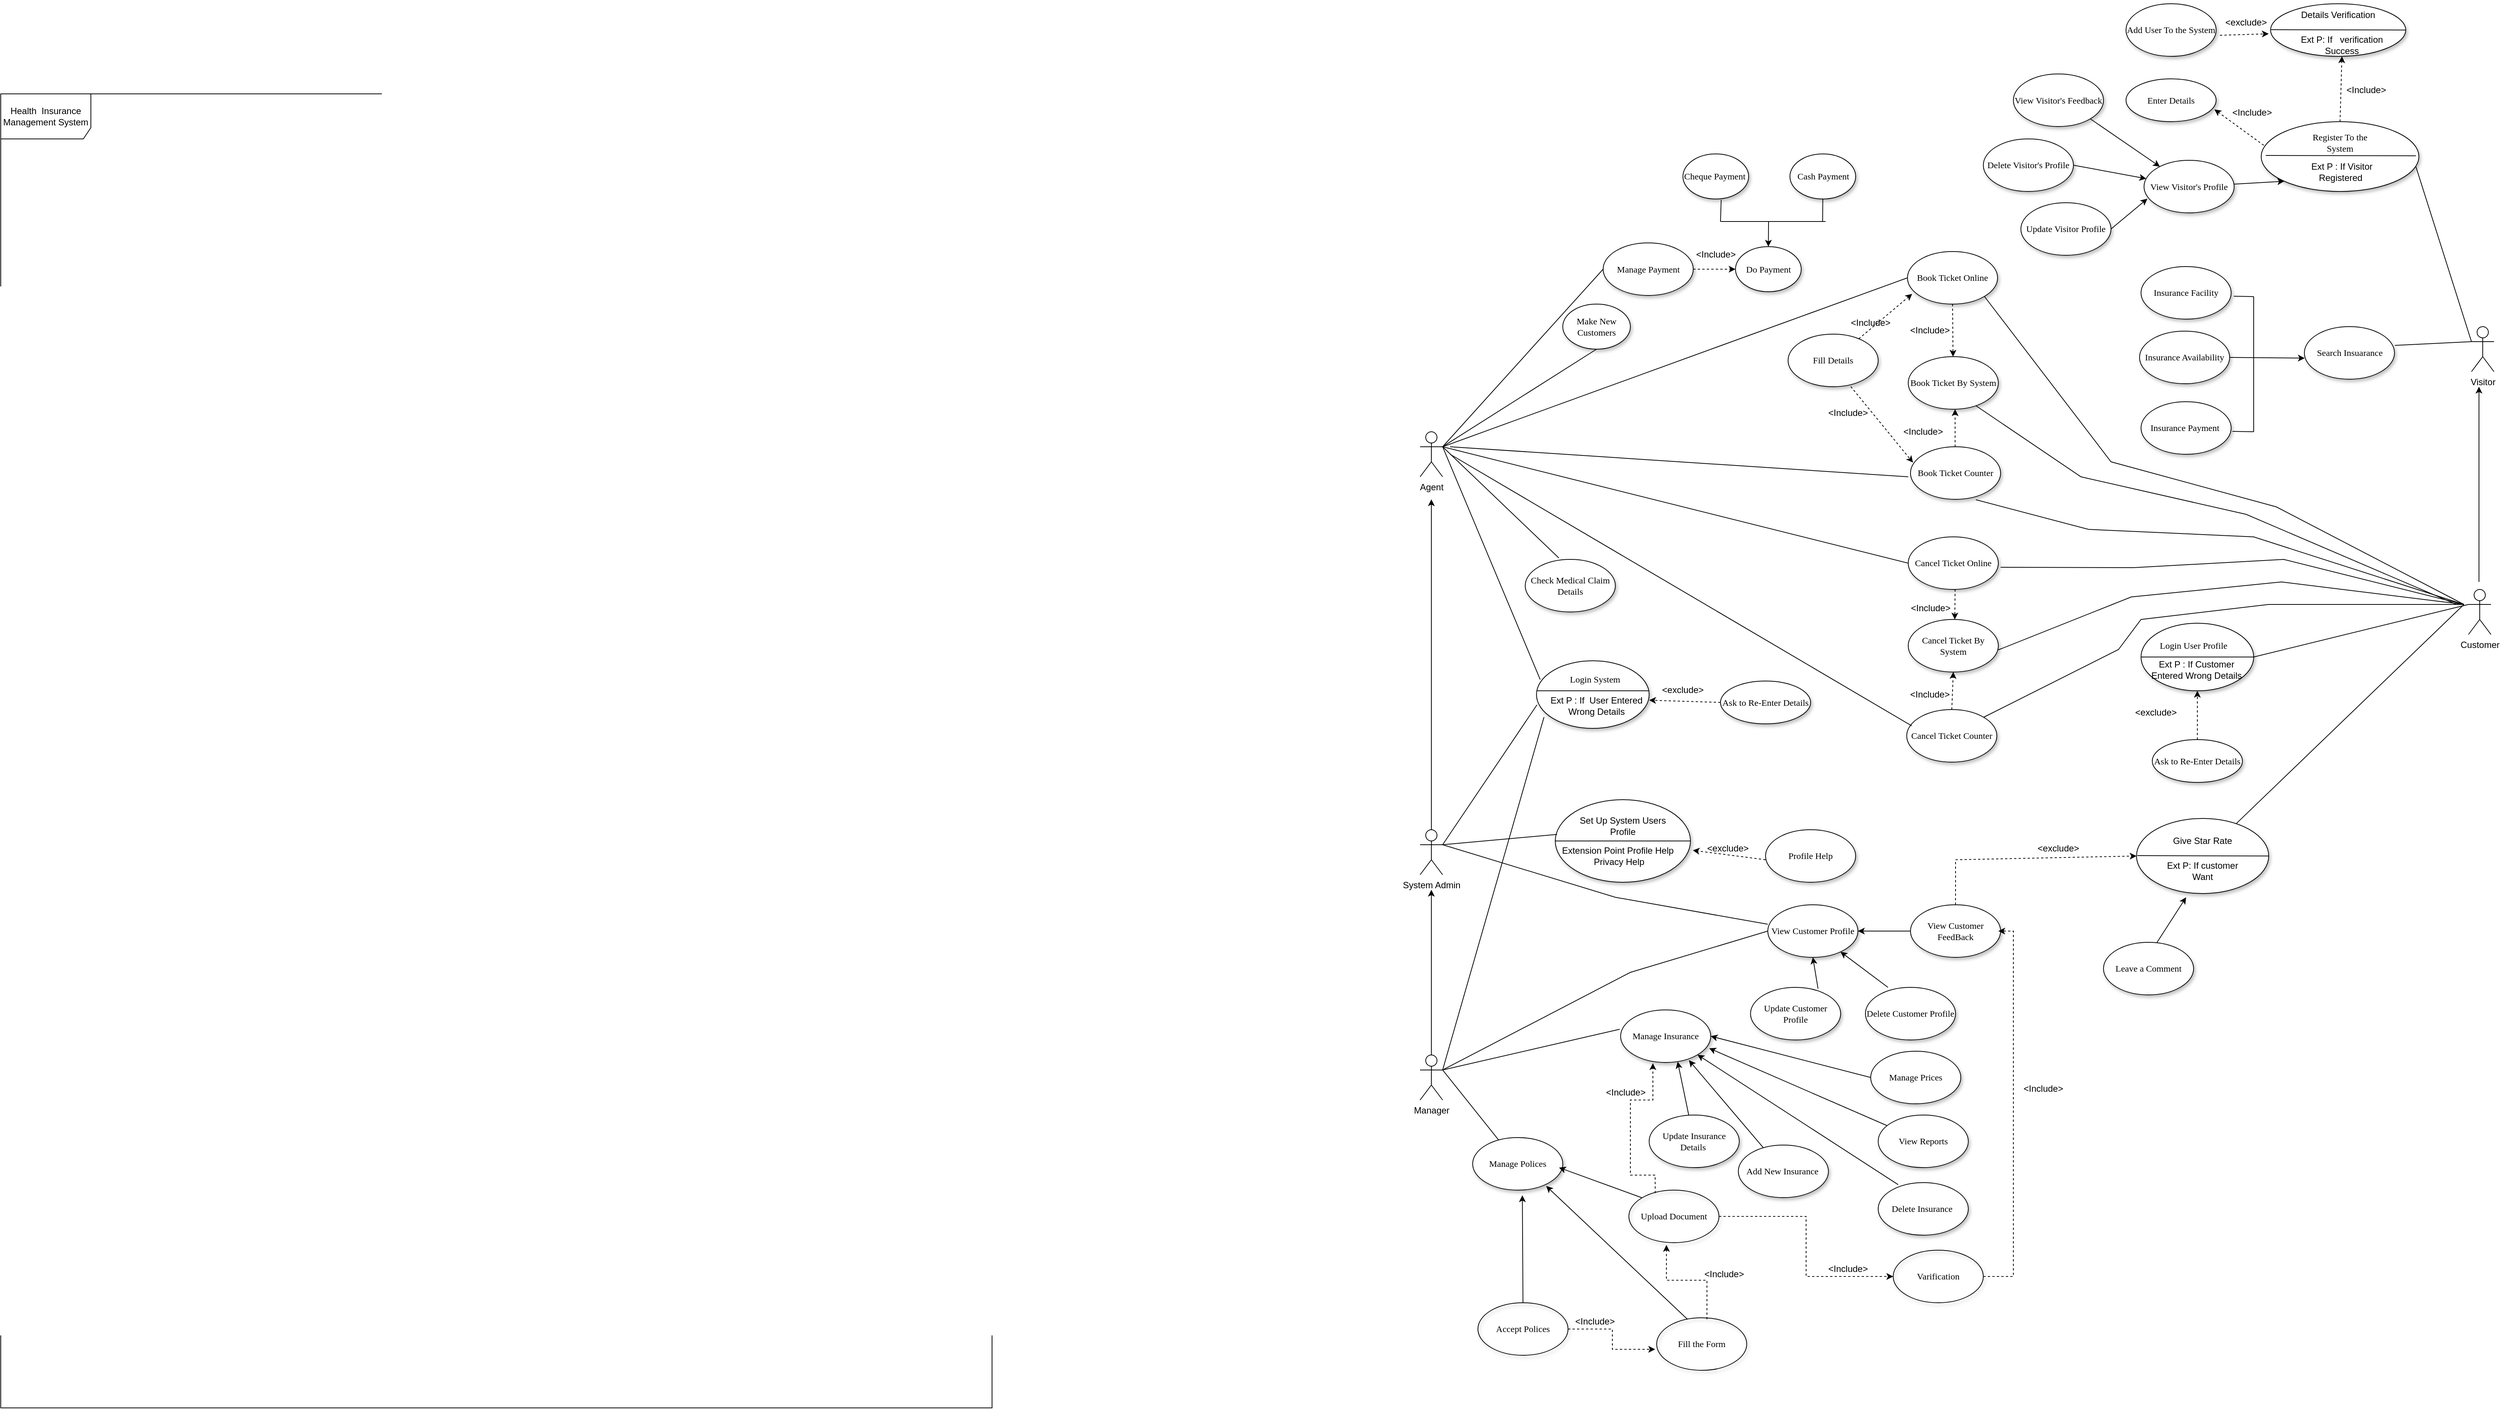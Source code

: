 <mxfile version="17.1.3" type="github">
  <diagram id="uJGwPPdDTHX9QC8XKyuE" name="Page-1">
    <mxGraphModel dx="2430" dy="1947" grid="1" gridSize="10" guides="1" tooltips="1" connect="1" arrows="1" fold="1" page="1" pageScale="1" pageWidth="850" pageHeight="1100" math="0" shadow="0">
      <root>
        <mxCell id="0" />
        <mxCell id="1" parent="0" />
        <mxCell id="yKrnhrEs9fii8439QQP5-1" value="Health&amp;nbsp; Insurance Management System" style="shape=umlFrame;whiteSpace=wrap;html=1;width=120;height=60;" parent="1" vertex="1">
          <mxGeometry x="-450" y="-230" width="1320" height="1750" as="geometry" />
        </mxCell>
        <mxCell id="yKrnhrEs9fii8439QQP5-2" value="" style="ellipse;whiteSpace=wrap;html=1;rounded=0;shadow=1;comic=0;labelBackgroundColor=none;strokeWidth=1;fontFamily=Verdana;fontSize=12;align=center;" parent="1" vertex="1">
          <mxGeometry x="1595" y="525" width="150" height="90" as="geometry" />
        </mxCell>
        <mxCell id="yKrnhrEs9fii8439QQP5-3" value="System Admin" style="shape=umlActor;verticalLabelPosition=bottom;verticalAlign=top;html=1;outlineConnect=0;" parent="1" vertex="1">
          <mxGeometry x="1440" y="750" width="30" height="60" as="geometry" />
        </mxCell>
        <mxCell id="yKrnhrEs9fii8439QQP5-4" value="&amp;lt;Include&amp;gt;" style="text;html=1;strokeColor=none;fillColor=none;align=center;verticalAlign=middle;whiteSpace=wrap;rounded=0;" parent="1" vertex="1">
          <mxGeometry x="2089" y="555" width="60" height="30" as="geometry" />
        </mxCell>
        <mxCell id="yKrnhrEs9fii8439QQP5-5" value="Fill Details" style="ellipse;whiteSpace=wrap;html=1;rounded=0;shadow=1;comic=0;labelBackgroundColor=none;strokeWidth=1;fontFamily=Verdana;fontSize=12;align=center;" parent="1" vertex="1">
          <mxGeometry x="1930" y="90" width="120" height="70" as="geometry" />
        </mxCell>
        <mxCell id="yKrnhrEs9fii8439QQP5-6" value="" style="endArrow=classic;html=1;rounded=0;dashed=1;entryX=0.052;entryY=0.805;entryDx=0;entryDy=0;entryPerimeter=0;" parent="1" source="yKrnhrEs9fii8439QQP5-5" target="yKrnhrEs9fii8439QQP5-52" edge="1">
          <mxGeometry width="50" height="50" relative="1" as="geometry">
            <mxPoint x="610" y="120" as="sourcePoint" />
            <mxPoint x="1990" y="260" as="targetPoint" />
            <Array as="points" />
          </mxGeometry>
        </mxCell>
        <mxCell id="yKrnhrEs9fii8439QQP5-7" value="" style="endArrow=classic;html=1;rounded=0;dashed=1;exitX=0.696;exitY=0.998;exitDx=0;exitDy=0;exitPerimeter=0;entryX=0.028;entryY=0.301;entryDx=0;entryDy=0;entryPerimeter=0;" parent="1" source="yKrnhrEs9fii8439QQP5-5" target="yKrnhrEs9fii8439QQP5-56" edge="1">
          <mxGeometry width="50" height="50" relative="1" as="geometry">
            <mxPoint x="722.677" y="254.663" as="sourcePoint" />
            <mxPoint x="1860" y="470" as="targetPoint" />
            <Array as="points" />
          </mxGeometry>
        </mxCell>
        <mxCell id="yKrnhrEs9fii8439QQP5-8" value="&amp;lt;Include&amp;gt;" style="text;html=1;strokeColor=none;fillColor=none;align=center;verticalAlign=middle;whiteSpace=wrap;rounded=0;" parent="1" vertex="1">
          <mxGeometry x="1803.75" y="-31.5" width="60" height="30" as="geometry" />
        </mxCell>
        <mxCell id="yKrnhrEs9fii8439QQP5-9" value="Visitor" style="shape=umlActor;verticalLabelPosition=bottom;verticalAlign=top;html=1;outlineConnect=0;" parent="1" vertex="1">
          <mxGeometry x="2840" y="80" width="30" height="60" as="geometry" />
        </mxCell>
        <mxCell id="yKrnhrEs9fii8439QQP5-10" value="" style="ellipse;whiteSpace=wrap;html=1;rounded=0;shadow=1;comic=0;labelBackgroundColor=none;strokeWidth=1;fontFamily=Verdana;fontSize=12;align=center;" parent="1" vertex="1">
          <mxGeometry x="2560" y="-193" width="210" height="93" as="geometry" />
        </mxCell>
        <mxCell id="yKrnhrEs9fii8439QQP5-12" value="&lt;span style=&quot;font-family: &amp;#34;verdana&amp;#34;&quot;&gt;Register To the System&lt;/span&gt;" style="text;html=1;strokeColor=none;fillColor=none;align=center;verticalAlign=middle;whiteSpace=wrap;rounded=0;" parent="1" vertex="1">
          <mxGeometry x="2620" y="-180" width="90" height="30" as="geometry" />
        </mxCell>
        <mxCell id="yKrnhrEs9fii8439QQP5-13" value="" style="endArrow=none;html=1;rounded=0;exitX=0;exitY=0.5;exitDx=0;exitDy=0;entryX=1;entryY=0.5;entryDx=0;entryDy=0;" parent="1" edge="1">
          <mxGeometry width="50" height="50" relative="1" as="geometry">
            <mxPoint x="2566" y="-148" as="sourcePoint" />
            <mxPoint x="2766" y="-147.5" as="targetPoint" />
          </mxGeometry>
        </mxCell>
        <mxCell id="yKrnhrEs9fii8439QQP5-14" value="Enter Details" style="ellipse;whiteSpace=wrap;html=1;rounded=0;shadow=1;comic=0;labelBackgroundColor=none;strokeWidth=1;fontFamily=Verdana;fontSize=12;align=center;" parent="1" vertex="1">
          <mxGeometry x="2380" y="-250" width="120" height="57" as="geometry" />
        </mxCell>
        <mxCell id="yKrnhrEs9fii8439QQP5-16" value="" style="endArrow=classic;html=1;rounded=0;dashed=1;exitX=0.016;exitY=0.339;exitDx=0;exitDy=0;entryX=0.981;entryY=0.715;entryDx=0;entryDy=0;entryPerimeter=0;exitPerimeter=0;" parent="1" source="yKrnhrEs9fii8439QQP5-10" target="yKrnhrEs9fii8439QQP5-14" edge="1">
          <mxGeometry width="50" height="50" relative="1" as="geometry">
            <mxPoint x="2791.76" y="-60" as="sourcePoint" />
            <mxPoint x="2670" y="-48.18" as="targetPoint" />
            <Array as="points" />
          </mxGeometry>
        </mxCell>
        <mxCell id="yKrnhrEs9fii8439QQP5-17" value="" style="ellipse;whiteSpace=wrap;html=1;rounded=0;shadow=1;comic=0;labelBackgroundColor=none;strokeWidth=1;fontFamily=Verdana;fontSize=12;align=center;" parent="1" vertex="1">
          <mxGeometry x="2572.5" y="-350" width="180" height="70" as="geometry" />
        </mxCell>
        <mxCell id="yKrnhrEs9fii8439QQP5-18" value="Details Verification" style="text;html=1;strokeColor=none;fillColor=none;align=center;verticalAlign=middle;whiteSpace=wrap;rounded=0;" parent="1" vertex="1">
          <mxGeometry x="2610" y="-350" width="105" height="30" as="geometry" />
        </mxCell>
        <mxCell id="yKrnhrEs9fii8439QQP5-19" value="Ext P: If&amp;nbsp; &amp;nbsp;verification Success" style="text;html=1;strokeColor=none;fillColor=none;align=center;verticalAlign=middle;whiteSpace=wrap;rounded=0;" parent="1" vertex="1">
          <mxGeometry x="2605" y="-310" width="125" height="30" as="geometry" />
        </mxCell>
        <mxCell id="yKrnhrEs9fii8439QQP5-20" value="" style="endArrow=none;html=1;rounded=0;exitX=0;exitY=0.5;exitDx=0;exitDy=0;entryX=1;entryY=0.5;entryDx=0;entryDy=0;" parent="1" target="yKrnhrEs9fii8439QQP5-17" edge="1">
          <mxGeometry width="50" height="50" relative="1" as="geometry">
            <mxPoint x="2572.5" y="-315.5" as="sourcePoint" />
            <mxPoint x="2772.5" y="-315" as="targetPoint" />
          </mxGeometry>
        </mxCell>
        <mxCell id="yKrnhrEs9fii8439QQP5-21" value="" style="endArrow=classic;html=1;rounded=0;dashed=1;entryX=0.5;entryY=1;entryDx=0;entryDy=0;exitX=0.5;exitY=0;exitDx=0;exitDy=0;" parent="1" source="yKrnhrEs9fii8439QQP5-10" target="yKrnhrEs9fii8439QQP5-19" edge="1">
          <mxGeometry width="50" height="50" relative="1" as="geometry">
            <mxPoint x="2675" y="-30" as="sourcePoint" />
            <mxPoint x="2675" y="-90" as="targetPoint" />
            <Array as="points" />
          </mxGeometry>
        </mxCell>
        <mxCell id="yKrnhrEs9fii8439QQP5-22" value="&amp;lt;Include&amp;gt;" style="text;html=1;strokeColor=none;fillColor=none;align=center;verticalAlign=middle;whiteSpace=wrap;rounded=0;" parent="1" vertex="1">
          <mxGeometry x="2670" y="-250" width="60" height="30" as="geometry" />
        </mxCell>
        <mxCell id="yKrnhrEs9fii8439QQP5-23" value="Add User To the System" style="ellipse;whiteSpace=wrap;html=1;rounded=0;shadow=1;comic=0;labelBackgroundColor=none;strokeWidth=1;fontFamily=Verdana;fontSize=12;align=center;" parent="1" vertex="1">
          <mxGeometry x="2380" y="-350" width="120" height="70" as="geometry" />
        </mxCell>
        <mxCell id="yKrnhrEs9fii8439QQP5-24" value="" style="endArrow=classic;html=1;rounded=0;dashed=1;exitX=1.042;exitY=0.6;exitDx=0;exitDy=0;exitPerimeter=0;" parent="1" source="yKrnhrEs9fii8439QQP5-23" edge="1">
          <mxGeometry width="50" height="50" relative="1" as="geometry">
            <mxPoint x="2675" y="-30" as="sourcePoint" />
            <mxPoint x="2570" y="-310" as="targetPoint" />
            <Array as="points" />
          </mxGeometry>
        </mxCell>
        <mxCell id="yKrnhrEs9fii8439QQP5-25" value="&amp;lt;exclude&amp;gt;" style="text;html=1;strokeColor=none;fillColor=none;align=center;verticalAlign=middle;whiteSpace=wrap;rounded=0;" parent="1" vertex="1">
          <mxGeometry x="2510" y="-340" width="60" height="30" as="geometry" />
        </mxCell>
        <mxCell id="yKrnhrEs9fii8439QQP5-26" value="" style="endArrow=none;html=1;rounded=0;entryX=0;entryY=0.333;entryDx=0;entryDy=0;entryPerimeter=0;exitX=0.981;exitY=0.645;exitDx=0;exitDy=0;exitPerimeter=0;" parent="1" source="yKrnhrEs9fii8439QQP5-10" target="yKrnhrEs9fii8439QQP5-9" edge="1">
          <mxGeometry width="50" height="50" relative="1" as="geometry">
            <mxPoint x="2270" y="40" as="sourcePoint" />
            <mxPoint x="2320" y="-10" as="targetPoint" />
          </mxGeometry>
        </mxCell>
        <mxCell id="yKrnhrEs9fii8439QQP5-27" value="Search Insuarance" style="ellipse;whiteSpace=wrap;html=1;rounded=0;shadow=1;comic=0;labelBackgroundColor=none;strokeWidth=1;fontFamily=Verdana;fontSize=12;align=center;" parent="1" vertex="1">
          <mxGeometry x="2617.5" y="80" width="120" height="70" as="geometry" />
        </mxCell>
        <mxCell id="yKrnhrEs9fii8439QQP5-28" value="" style="endArrow=none;html=1;rounded=0;exitX=0;exitY=0.333;exitDx=0;exitDy=0;exitPerimeter=0;entryX=1.004;entryY=0.357;entryDx=0;entryDy=0;entryPerimeter=0;" parent="1" source="yKrnhrEs9fii8439QQP5-9" target="yKrnhrEs9fii8439QQP5-27" edge="1">
          <mxGeometry width="50" height="50" relative="1" as="geometry">
            <mxPoint x="2270" y="150" as="sourcePoint" />
            <mxPoint x="2320" y="100" as="targetPoint" />
          </mxGeometry>
        </mxCell>
        <mxCell id="yKrnhrEs9fii8439QQP5-29" value="Insurance Facility" style="ellipse;whiteSpace=wrap;html=1;rounded=0;shadow=1;comic=0;labelBackgroundColor=none;strokeWidth=1;fontFamily=Verdana;fontSize=12;align=center;" parent="1" vertex="1">
          <mxGeometry x="2400" width="120" height="70" as="geometry" />
        </mxCell>
        <mxCell id="yKrnhrEs9fii8439QQP5-30" value="Insurance Availability" style="ellipse;whiteSpace=wrap;html=1;rounded=0;shadow=1;comic=0;labelBackgroundColor=none;strokeWidth=1;fontFamily=Verdana;fontSize=12;align=center;" parent="1" vertex="1">
          <mxGeometry x="2398" y="86" width="120" height="70" as="geometry" />
        </mxCell>
        <mxCell id="yKrnhrEs9fii8439QQP5-31" value="Insurance Payment&amp;nbsp;" style="ellipse;whiteSpace=wrap;html=1;rounded=0;shadow=1;comic=0;labelBackgroundColor=none;strokeWidth=1;fontFamily=Verdana;fontSize=12;align=center;" parent="1" vertex="1">
          <mxGeometry x="2400" y="180" width="120" height="70" as="geometry" />
        </mxCell>
        <mxCell id="yKrnhrEs9fii8439QQP5-32" value="" style="endArrow=none;html=1;rounded=0;entryX=1.029;entryY=0.565;entryDx=0;entryDy=0;entryPerimeter=0;" parent="1" target="yKrnhrEs9fii8439QQP5-29" edge="1">
          <mxGeometry width="50" height="50" relative="1" as="geometry">
            <mxPoint x="2550" y="40" as="sourcePoint" />
            <mxPoint x="2500" y="80" as="targetPoint" />
          </mxGeometry>
        </mxCell>
        <mxCell id="yKrnhrEs9fii8439QQP5-33" value="" style="endArrow=none;html=1;rounded=0;entryX=1.014;entryY=0.565;entryDx=0;entryDy=0;entryPerimeter=0;" parent="1" target="yKrnhrEs9fii8439QQP5-31" edge="1">
          <mxGeometry width="50" height="50" relative="1" as="geometry">
            <mxPoint x="2550" y="220" as="sourcePoint" />
            <mxPoint x="2450" y="200" as="targetPoint" />
          </mxGeometry>
        </mxCell>
        <mxCell id="yKrnhrEs9fii8439QQP5-34" value="" style="endArrow=none;html=1;rounded=0;" parent="1" edge="1">
          <mxGeometry width="50" height="50" relative="1" as="geometry">
            <mxPoint x="2550" y="40" as="sourcePoint" />
            <mxPoint x="2550" y="220" as="targetPoint" />
          </mxGeometry>
        </mxCell>
        <mxCell id="yKrnhrEs9fii8439QQP5-35" value="" style="endArrow=classic;html=1;rounded=0;entryX=0.004;entryY=0.6;entryDx=0;entryDy=0;entryPerimeter=0;exitX=1;exitY=0.5;exitDx=0;exitDy=0;" parent="1" source="yKrnhrEs9fii8439QQP5-30" target="yKrnhrEs9fii8439QQP5-27" edge="1">
          <mxGeometry width="50" height="50" relative="1" as="geometry">
            <mxPoint x="2270" y="140" as="sourcePoint" />
            <mxPoint x="2320" y="90" as="targetPoint" />
          </mxGeometry>
        </mxCell>
        <mxCell id="yKrnhrEs9fii8439QQP5-36" value="Customer" style="shape=umlActor;verticalLabelPosition=bottom;verticalAlign=top;html=1;outlineConnect=0;" parent="1" vertex="1">
          <mxGeometry x="2836" y="430" width="30" height="60" as="geometry" />
        </mxCell>
        <mxCell id="yKrnhrEs9fii8439QQP5-37" value="" style="endArrow=classic;html=1;rounded=0;" parent="1" edge="1">
          <mxGeometry width="50" height="50" relative="1" as="geometry">
            <mxPoint x="2850" y="420" as="sourcePoint" />
            <mxPoint x="2850" y="160" as="targetPoint" />
          </mxGeometry>
        </mxCell>
        <mxCell id="yKrnhrEs9fii8439QQP5-38" value="" style="ellipse;whiteSpace=wrap;html=1;rounded=0;shadow=1;comic=0;labelBackgroundColor=none;strokeWidth=1;fontFamily=Verdana;fontSize=12;align=center;" parent="1" vertex="1">
          <mxGeometry x="2400" y="475" width="150" height="90" as="geometry" />
        </mxCell>
        <mxCell id="yKrnhrEs9fii8439QQP5-39" value="&lt;span style=&quot;font-family: &amp;#34;verdana&amp;#34;&quot;&gt;Login User Profile&lt;/span&gt;" style="text;html=1;strokeColor=none;fillColor=none;align=center;verticalAlign=middle;whiteSpace=wrap;rounded=0;" parent="1" vertex="1">
          <mxGeometry x="2410" y="490" width="120" height="30" as="geometry" />
        </mxCell>
        <mxCell id="yKrnhrEs9fii8439QQP5-40" value="Ext P : If Customer Entered Wrong Details" style="text;html=1;strokeColor=none;fillColor=none;align=center;verticalAlign=middle;whiteSpace=wrap;rounded=0;" parent="1" vertex="1">
          <mxGeometry x="2404" y="522" width="140" height="30" as="geometry" />
        </mxCell>
        <mxCell id="yKrnhrEs9fii8439QQP5-41" value="" style="endArrow=none;html=1;rounded=0;exitX=0;exitY=0.5;exitDx=0;exitDy=0;entryX=1;entryY=0.5;entryDx=0;entryDy=0;" parent="1" source="yKrnhrEs9fii8439QQP5-38" target="yKrnhrEs9fii8439QQP5-38" edge="1">
          <mxGeometry width="50" height="50" relative="1" as="geometry">
            <mxPoint x="2411.42" y="520.01" as="sourcePoint" />
            <mxPoint x="2540" y="520" as="targetPoint" />
          </mxGeometry>
        </mxCell>
        <mxCell id="yKrnhrEs9fii8439QQP5-42" value="Leave a Comment" style="ellipse;whiteSpace=wrap;html=1;rounded=0;shadow=1;comic=0;labelBackgroundColor=none;strokeWidth=1;fontFamily=Verdana;fontSize=12;align=center;" parent="1" vertex="1">
          <mxGeometry x="2350" y="900" width="120" height="70" as="geometry" />
        </mxCell>
        <mxCell id="yKrnhrEs9fii8439QQP5-43" value="" style="endArrow=classic;html=1;rounded=0;dashed=1;exitX=0.5;exitY=0;exitDx=0;exitDy=0;entryX=0.5;entryY=1;entryDx=0;entryDy=0;" parent="1" source="yKrnhrEs9fii8439QQP5-47" target="yKrnhrEs9fii8439QQP5-38" edge="1">
          <mxGeometry width="50" height="50" relative="1" as="geometry">
            <mxPoint x="2378.96" y="640.98" as="sourcePoint" />
            <mxPoint x="2450" y="560" as="targetPoint" />
            <Array as="points" />
          </mxGeometry>
        </mxCell>
        <mxCell id="yKrnhrEs9fii8439QQP5-44" value="&amp;lt;exclude&amp;gt;" style="text;html=1;strokeColor=none;fillColor=none;align=center;verticalAlign=middle;whiteSpace=wrap;rounded=0;" parent="1" vertex="1">
          <mxGeometry x="2390" y="579" width="60" height="30" as="geometry" />
        </mxCell>
        <mxCell id="yKrnhrEs9fii8439QQP5-45" value="" style="endArrow=none;html=1;rounded=0;exitX=0;exitY=0.333;exitDx=0;exitDy=0;exitPerimeter=0;entryX=1;entryY=0.5;entryDx=0;entryDy=0;" parent="1" source="yKrnhrEs9fii8439QQP5-36" target="yKrnhrEs9fii8439QQP5-38" edge="1">
          <mxGeometry width="50" height="50" relative="1" as="geometry">
            <mxPoint x="2850" y="110" as="sourcePoint" />
            <mxPoint x="2747.98" y="114.99" as="targetPoint" />
          </mxGeometry>
        </mxCell>
        <mxCell id="yKrnhrEs9fii8439QQP5-46" value="" style="ellipse;whiteSpace=wrap;html=1;rounded=0;shadow=1;comic=0;labelBackgroundColor=none;strokeWidth=1;fontFamily=Verdana;fontSize=12;align=center;" parent="1" vertex="1">
          <mxGeometry x="2394" y="735" width="176" height="100" as="geometry" />
        </mxCell>
        <mxCell id="yKrnhrEs9fii8439QQP5-47" value="Ask to Re-Enter Details" style="ellipse;whiteSpace=wrap;html=1;rounded=0;shadow=1;comic=0;labelBackgroundColor=none;strokeWidth=1;fontFamily=Verdana;fontSize=12;align=center;" parent="1" vertex="1">
          <mxGeometry x="2415" y="630" width="120" height="57" as="geometry" />
        </mxCell>
        <mxCell id="yKrnhrEs9fii8439QQP5-48" value="Give Star Rate" style="text;html=1;strokeColor=none;fillColor=none;align=center;verticalAlign=middle;whiteSpace=wrap;rounded=0;" parent="1" vertex="1">
          <mxGeometry x="2427" y="750" width="110" height="30" as="geometry" />
        </mxCell>
        <mxCell id="yKrnhrEs9fii8439QQP5-49" value="" style="endArrow=none;html=1;rounded=0;exitX=0;exitY=0.5;exitDx=0;exitDy=0;entryX=1;entryY=0.5;entryDx=0;entryDy=0;" parent="1" target="yKrnhrEs9fii8439QQP5-46" edge="1">
          <mxGeometry width="50" height="50" relative="1" as="geometry">
            <mxPoint x="2395" y="784.5" as="sourcePoint" />
            <mxPoint x="2545" y="784.5" as="targetPoint" />
          </mxGeometry>
        </mxCell>
        <mxCell id="yKrnhrEs9fii8439QQP5-50" value="Ext P: If customer Want" style="text;html=1;strokeColor=none;fillColor=none;align=center;verticalAlign=middle;whiteSpace=wrap;rounded=0;" parent="1" vertex="1">
          <mxGeometry x="2427" y="790" width="110" height="30" as="geometry" />
        </mxCell>
        <mxCell id="yKrnhrEs9fii8439QQP5-51" value="" style="endArrow=none;html=1;rounded=0;" parent="1" target="yKrnhrEs9fii8439QQP5-46" edge="1">
          <mxGeometry width="50" height="50" relative="1" as="geometry">
            <mxPoint x="2830" y="450" as="sourcePoint" />
            <mxPoint x="2560" y="530" as="targetPoint" />
          </mxGeometry>
        </mxCell>
        <mxCell id="yKrnhrEs9fii8439QQP5-52" value="Book Ticket Online" style="ellipse;whiteSpace=wrap;html=1;rounded=0;shadow=1;comic=0;labelBackgroundColor=none;strokeWidth=1;fontFamily=Verdana;fontSize=12;align=center;" parent="1" vertex="1">
          <mxGeometry x="2089" y="-20" width="120" height="70" as="geometry" />
        </mxCell>
        <mxCell id="yKrnhrEs9fii8439QQP5-53" value="Cancel Ticket Counter" style="ellipse;whiteSpace=wrap;html=1;rounded=0;shadow=1;comic=0;labelBackgroundColor=none;strokeWidth=1;fontFamily=Verdana;fontSize=12;align=center;" parent="1" vertex="1">
          <mxGeometry x="2088" y="590" width="120" height="70" as="geometry" />
        </mxCell>
        <mxCell id="yKrnhrEs9fii8439QQP5-54" value="Cancel Ticket By System" style="ellipse;whiteSpace=wrap;html=1;rounded=0;shadow=1;comic=0;labelBackgroundColor=none;strokeWidth=1;fontFamily=Verdana;fontSize=12;align=center;" parent="1" vertex="1">
          <mxGeometry x="2090" y="470" width="120" height="70" as="geometry" />
        </mxCell>
        <mxCell id="yKrnhrEs9fii8439QQP5-55" value="Cancel Ticket Online" style="ellipse;whiteSpace=wrap;html=1;rounded=0;shadow=1;comic=0;labelBackgroundColor=none;strokeWidth=1;fontFamily=Verdana;fontSize=12;align=center;" parent="1" vertex="1">
          <mxGeometry x="2090" y="360" width="120" height="70" as="geometry" />
        </mxCell>
        <mxCell id="yKrnhrEs9fii8439QQP5-56" value="Book Ticket Counter" style="ellipse;whiteSpace=wrap;html=1;rounded=0;shadow=1;comic=0;labelBackgroundColor=none;strokeWidth=1;fontFamily=Verdana;fontSize=12;align=center;" parent="1" vertex="1">
          <mxGeometry x="2093" y="240" width="120" height="70" as="geometry" />
        </mxCell>
        <mxCell id="yKrnhrEs9fii8439QQP5-57" value="Book Ticket By System" style="ellipse;whiteSpace=wrap;html=1;rounded=0;shadow=1;comic=0;labelBackgroundColor=none;strokeWidth=1;fontFamily=Verdana;fontSize=12;align=center;" parent="1" vertex="1">
          <mxGeometry x="2090" y="120" width="120" height="70" as="geometry" />
        </mxCell>
        <mxCell id="yKrnhrEs9fii8439QQP5-58" value="" style="endArrow=none;html=1;rounded=0;entryX=1;entryY=0;entryDx=0;entryDy=0;" parent="1" target="yKrnhrEs9fii8439QQP5-53" edge="1">
          <mxGeometry width="50" height="50" relative="1" as="geometry">
            <mxPoint x="2830" y="450" as="sourcePoint" />
            <mxPoint x="2560" y="530" as="targetPoint" />
            <Array as="points">
              <mxPoint x="2570" y="450" />
              <mxPoint x="2400" y="470" />
              <mxPoint x="2370" y="510" />
            </Array>
          </mxGeometry>
        </mxCell>
        <mxCell id="yKrnhrEs9fii8439QQP5-59" value="" style="endArrow=none;html=1;rounded=0;entryX=1;entryY=0;entryDx=0;entryDy=0;" parent="1" edge="1">
          <mxGeometry width="50" height="50" relative="1" as="geometry">
            <mxPoint x="2830" y="450" as="sourcePoint" />
            <mxPoint x="2210.002" y="510.508" as="targetPoint" />
            <Array as="points">
              <mxPoint x="2587" y="420" />
              <mxPoint x="2387" y="440" />
            </Array>
          </mxGeometry>
        </mxCell>
        <mxCell id="yKrnhrEs9fii8439QQP5-60" value="" style="endArrow=none;html=1;rounded=0;entryX=1;entryY=0;entryDx=0;entryDy=0;" parent="1" edge="1">
          <mxGeometry width="50" height="50" relative="1" as="geometry">
            <mxPoint x="2830" y="450" as="sourcePoint" />
            <mxPoint x="2213.002" y="400.508" as="targetPoint" />
            <Array as="points">
              <mxPoint x="2590" y="390" />
              <mxPoint x="2390" y="401" />
            </Array>
          </mxGeometry>
        </mxCell>
        <mxCell id="yKrnhrEs9fii8439QQP5-61" value="" style="endArrow=none;html=1;rounded=0;entryX=1;entryY=0;entryDx=0;entryDy=0;" parent="1" edge="1">
          <mxGeometry width="50" height="50" relative="1" as="geometry">
            <mxPoint x="2830" y="450" as="sourcePoint" />
            <mxPoint x="2180.002" y="310.508" as="targetPoint" />
            <Array as="points">
              <mxPoint x="2550" y="360" />
              <mxPoint x="2330" y="350" />
            </Array>
          </mxGeometry>
        </mxCell>
        <mxCell id="yKrnhrEs9fii8439QQP5-62" value="" style="endArrow=none;html=1;rounded=0;entryX=1;entryY=0;entryDx=0;entryDy=0;" parent="1" edge="1">
          <mxGeometry width="50" height="50" relative="1" as="geometry">
            <mxPoint x="2820" y="450" as="sourcePoint" />
            <mxPoint x="2180.002" y="185.258" as="targetPoint" />
            <Array as="points">
              <mxPoint x="2540" y="330" />
              <mxPoint x="2320" y="280" />
            </Array>
          </mxGeometry>
        </mxCell>
        <mxCell id="yKrnhrEs9fii8439QQP5-63" value="" style="endArrow=none;html=1;rounded=0;entryX=1;entryY=1;entryDx=0;entryDy=0;" parent="1" target="yKrnhrEs9fii8439QQP5-52" edge="1">
          <mxGeometry width="50" height="50" relative="1" as="geometry">
            <mxPoint x="2830" y="450" as="sourcePoint" />
            <mxPoint x="2190.002" y="195.258" as="targetPoint" />
            <Array as="points">
              <mxPoint x="2580" y="320" />
              <mxPoint x="2360" y="260" />
            </Array>
          </mxGeometry>
        </mxCell>
        <mxCell id="yKrnhrEs9fii8439QQP5-64" value="" style="endArrow=classic;html=1;rounded=0;dashed=1;exitX=0.5;exitY=1;exitDx=0;exitDy=0;" parent="1" source="yKrnhrEs9fii8439QQP5-52" target="yKrnhrEs9fii8439QQP5-57" edge="1">
          <mxGeometry width="50" height="50" relative="1" as="geometry">
            <mxPoint x="1610" y="330" as="sourcePoint" />
            <mxPoint x="1600" y="400" as="targetPoint" />
            <Array as="points" />
          </mxGeometry>
        </mxCell>
        <mxCell id="yKrnhrEs9fii8439QQP5-65" value="" style="endArrow=classic;html=1;rounded=0;dashed=1;" parent="1" edge="1">
          <mxGeometry width="50" height="50" relative="1" as="geometry">
            <mxPoint x="2152.41" y="430" as="sourcePoint" />
            <mxPoint x="2152" y="470" as="targetPoint" />
            <Array as="points" />
          </mxGeometry>
        </mxCell>
        <mxCell id="yKrnhrEs9fii8439QQP5-66" value="" style="endArrow=classic;html=1;rounded=0;dashed=1;exitX=0.5;exitY=0;exitDx=0;exitDy=0;entryX=0.5;entryY=1;entryDx=0;entryDy=0;" parent="1" source="yKrnhrEs9fii8439QQP5-53" target="yKrnhrEs9fii8439QQP5-54" edge="1">
          <mxGeometry width="50" height="50" relative="1" as="geometry">
            <mxPoint x="1848.96" y="598.49" as="sourcePoint" />
            <mxPoint x="1840" y="541.5" as="targetPoint" />
            <Array as="points" />
          </mxGeometry>
        </mxCell>
        <mxCell id="yKrnhrEs9fii8439QQP5-67" value="&amp;lt;Include&amp;gt;" style="text;html=1;strokeColor=none;fillColor=none;align=center;verticalAlign=middle;whiteSpace=wrap;rounded=0;" parent="1" vertex="1">
          <mxGeometry x="2090" y="440" width="60" height="30" as="geometry" />
        </mxCell>
        <mxCell id="yKrnhrEs9fii8439QQP5-68" value="" style="endArrow=classic;html=1;rounded=0;dashed=1;exitX=0.5;exitY=0;exitDx=0;exitDy=0;entryX=0.5;entryY=1;entryDx=0;entryDy=0;" parent="1" edge="1">
          <mxGeometry width="50" height="50" relative="1" as="geometry">
            <mxPoint x="2152.41" y="240" as="sourcePoint" />
            <mxPoint x="2152.41" y="190" as="targetPoint" />
            <Array as="points" />
          </mxGeometry>
        </mxCell>
        <mxCell id="yKrnhrEs9fii8439QQP5-69" value="&amp;lt;Include&amp;gt;" style="text;html=1;strokeColor=none;fillColor=none;align=center;verticalAlign=middle;whiteSpace=wrap;rounded=0;" parent="1" vertex="1">
          <mxGeometry x="2080" y="205" width="60" height="30" as="geometry" />
        </mxCell>
        <mxCell id="yKrnhrEs9fii8439QQP5-70" value="&amp;lt;Include&amp;gt;" style="text;html=1;strokeColor=none;fillColor=none;align=center;verticalAlign=middle;whiteSpace=wrap;rounded=0;" parent="1" vertex="1">
          <mxGeometry x="2089" y="70" width="60" height="30" as="geometry" />
        </mxCell>
        <mxCell id="yKrnhrEs9fii8439QQP5-71" value="&amp;lt;Include&amp;gt;" style="text;html=1;strokeColor=none;fillColor=none;align=center;verticalAlign=middle;whiteSpace=wrap;rounded=0;" parent="1" vertex="1">
          <mxGeometry x="2010" y="60" width="60" height="30" as="geometry" />
        </mxCell>
        <mxCell id="yKrnhrEs9fii8439QQP5-72" value="&amp;lt;Include&amp;gt;" style="text;html=1;strokeColor=none;fillColor=none;align=center;verticalAlign=middle;whiteSpace=wrap;rounded=0;" parent="1" vertex="1">
          <mxGeometry x="1980" y="180" width="60" height="30" as="geometry" />
        </mxCell>
        <mxCell id="yKrnhrEs9fii8439QQP5-73" value="Agent" style="shape=umlActor;verticalLabelPosition=bottom;verticalAlign=top;html=1;outlineConnect=0;" parent="1" vertex="1">
          <mxGeometry x="1440" y="220" width="30" height="60" as="geometry" />
        </mxCell>
        <mxCell id="yKrnhrEs9fii8439QQP5-74" value="Make New Customers" style="ellipse;whiteSpace=wrap;html=1;rounded=0;shadow=1;comic=0;labelBackgroundColor=none;strokeWidth=1;fontFamily=Verdana;fontSize=12;align=center;" parent="1" vertex="1">
          <mxGeometry x="1630" y="50" width="90" height="60" as="geometry" />
        </mxCell>
        <mxCell id="yKrnhrEs9fii8439QQP5-75" value="" style="endArrow=classic;html=1;rounded=0;exitX=0.5;exitY=0;exitDx=0;exitDy=0;exitPerimeter=0;" parent="1" source="yKrnhrEs9fii8439QQP5-3" edge="1">
          <mxGeometry width="50" height="50" relative="1" as="geometry">
            <mxPoint x="1640" y="250" as="sourcePoint" />
            <mxPoint x="1455" y="310" as="targetPoint" />
          </mxGeometry>
        </mxCell>
        <mxCell id="yKrnhrEs9fii8439QQP5-76" value="" style="endArrow=none;html=1;rounded=0;exitX=1;exitY=0.333;exitDx=0;exitDy=0;exitPerimeter=0;entryX=0.5;entryY=1;entryDx=0;entryDy=0;" parent="1" source="yKrnhrEs9fii8439QQP5-73" target="yKrnhrEs9fii8439QQP5-74" edge="1">
          <mxGeometry width="50" height="50" relative="1" as="geometry">
            <mxPoint x="1640" y="250" as="sourcePoint" />
            <mxPoint x="1690" y="200" as="targetPoint" />
          </mxGeometry>
        </mxCell>
        <mxCell id="yKrnhrEs9fii8439QQP5-77" value="Check Medical Claim Details" style="ellipse;whiteSpace=wrap;html=1;rounded=0;shadow=1;comic=0;labelBackgroundColor=none;strokeWidth=1;fontFamily=Verdana;fontSize=12;align=center;" parent="1" vertex="1">
          <mxGeometry x="1580" y="390" width="120" height="70" as="geometry" />
        </mxCell>
        <mxCell id="yKrnhrEs9fii8439QQP5-78" value="" style="endArrow=none;html=1;rounded=0;exitX=1;exitY=0.333;exitDx=0;exitDy=0;exitPerimeter=0;entryX=0.373;entryY=-0.027;entryDx=0;entryDy=0;entryPerimeter=0;" parent="1" source="yKrnhrEs9fii8439QQP5-73" target="yKrnhrEs9fii8439QQP5-77" edge="1">
          <mxGeometry width="50" height="50" relative="1" as="geometry">
            <mxPoint x="1480" y="250" as="sourcePoint" />
            <mxPoint x="1615" y="-90" as="targetPoint" />
          </mxGeometry>
        </mxCell>
        <mxCell id="yKrnhrEs9fii8439QQP5-79" value="Manage Insurance" style="ellipse;whiteSpace=wrap;html=1;rounded=0;shadow=1;comic=0;labelBackgroundColor=none;strokeWidth=1;fontFamily=Verdana;fontSize=12;align=center;" parent="1" vertex="1">
          <mxGeometry x="1707" y="990" width="120" height="70" as="geometry" />
        </mxCell>
        <mxCell id="yKrnhrEs9fii8439QQP5-80" value="Manage Polices" style="ellipse;whiteSpace=wrap;html=1;rounded=0;shadow=1;comic=0;labelBackgroundColor=none;strokeWidth=1;fontFamily=Verdana;fontSize=12;align=center;" parent="1" vertex="1">
          <mxGeometry x="1510" y="1160" width="120" height="70" as="geometry" />
        </mxCell>
        <mxCell id="yKrnhrEs9fii8439QQP5-81" value="Profile Help" style="ellipse;whiteSpace=wrap;html=1;rounded=0;shadow=1;comic=0;labelBackgroundColor=none;strokeWidth=1;fontFamily=Verdana;fontSize=12;align=center;" parent="1" vertex="1">
          <mxGeometry x="1900" y="750" width="120" height="70" as="geometry" />
        </mxCell>
        <mxCell id="yKrnhrEs9fii8439QQP5-82" value="&amp;lt;exclude&amp;gt;" style="text;html=1;strokeColor=none;fillColor=none;align=center;verticalAlign=middle;whiteSpace=wrap;rounded=0;" parent="1" vertex="1">
          <mxGeometry x="1820" y="760" width="60" height="30" as="geometry" />
        </mxCell>
        <mxCell id="yKrnhrEs9fii8439QQP5-83" value="&amp;nbsp;" style="ellipse;whiteSpace=wrap;html=1;rounded=0;shadow=1;comic=0;labelBackgroundColor=none;strokeWidth=1;fontFamily=Verdana;fontSize=12;align=center;" parent="1" vertex="1">
          <mxGeometry x="1620" y="710" width="180" height="110" as="geometry" />
        </mxCell>
        <mxCell id="yKrnhrEs9fii8439QQP5-84" value="Set Up System Users Profile" style="text;html=1;strokeColor=none;fillColor=none;align=center;verticalAlign=middle;whiteSpace=wrap;rounded=0;" parent="1" vertex="1">
          <mxGeometry x="1650" y="730" width="120" height="30" as="geometry" />
        </mxCell>
        <mxCell id="yKrnhrEs9fii8439QQP5-85" value="Extension Point Profile Help&amp;nbsp;&lt;br&gt;Privacy Help" style="text;html=1;strokeColor=none;fillColor=none;align=center;verticalAlign=middle;whiteSpace=wrap;rounded=0;" parent="1" vertex="1">
          <mxGeometry x="1620" y="770" width="170" height="30" as="geometry" />
        </mxCell>
        <mxCell id="yKrnhrEs9fii8439QQP5-86" value="" style="endArrow=none;html=1;rounded=0;exitX=0;exitY=0.5;exitDx=0;exitDy=0;entryX=1;entryY=0.5;entryDx=0;entryDy=0;" parent="1" edge="1">
          <mxGeometry width="50" height="50" relative="1" as="geometry">
            <mxPoint x="1620" y="765" as="sourcePoint" />
            <mxPoint x="1800" y="765" as="targetPoint" />
          </mxGeometry>
        </mxCell>
        <mxCell id="yKrnhrEs9fii8439QQP5-87" value="" style="endArrow=classic;html=1;rounded=0;dashed=1;entryX=1.017;entryY=0.613;entryDx=0;entryDy=0;entryPerimeter=0;" parent="1" target="yKrnhrEs9fii8439QQP5-83" edge="1">
          <mxGeometry width="50" height="50" relative="1" as="geometry">
            <mxPoint x="1900" y="790" as="sourcePoint" />
            <mxPoint x="1789.12" y="801.82" as="targetPoint" />
            <Array as="points" />
          </mxGeometry>
        </mxCell>
        <mxCell id="yKrnhrEs9fii8439QQP5-88" value="" style="endArrow=none;html=1;rounded=0;exitX=1;exitY=0.333;exitDx=0;exitDy=0;exitPerimeter=0;entryX=0.013;entryY=0.421;entryDx=0;entryDy=0;entryPerimeter=0;" parent="1" source="yKrnhrEs9fii8439QQP5-3" target="yKrnhrEs9fii8439QQP5-83" edge="1">
          <mxGeometry width="50" height="50" relative="1" as="geometry">
            <mxPoint x="1480" y="250" as="sourcePoint" />
            <mxPoint x="1630" y="830" as="targetPoint" />
          </mxGeometry>
        </mxCell>
        <mxCell id="yKrnhrEs9fii8439QQP5-89" value="" style="endArrow=none;html=1;rounded=0;exitX=1;exitY=0.333;exitDx=0;exitDy=0;exitPerimeter=0;entryX=-0.01;entryY=0.368;entryDx=0;entryDy=0;entryPerimeter=0;" parent="1" source="yKrnhrEs9fii8439QQP5-124" target="yKrnhrEs9fii8439QQP5-79" edge="1">
          <mxGeometry width="50" height="50" relative="1" as="geometry">
            <mxPoint x="1480" y="780" as="sourcePoint" />
            <mxPoint x="1652.34" y="846.31" as="targetPoint" />
          </mxGeometry>
        </mxCell>
        <mxCell id="yKrnhrEs9fii8439QQP5-90" value="" style="endArrow=none;html=1;rounded=0;exitX=1;exitY=0.333;exitDx=0;exitDy=0;exitPerimeter=0;" parent="1" source="yKrnhrEs9fii8439QQP5-124" target="yKrnhrEs9fii8439QQP5-80" edge="1">
          <mxGeometry width="50" height="50" relative="1" as="geometry">
            <mxPoint x="1470" y="770" as="sourcePoint" />
            <mxPoint x="1728.8" y="975.76" as="targetPoint" />
          </mxGeometry>
        </mxCell>
        <mxCell id="yKrnhrEs9fii8439QQP5-91" value="" style="endArrow=none;html=1;rounded=0;exitX=1;exitY=0.333;exitDx=0;exitDy=0;exitPerimeter=0;entryX=0.056;entryY=0.31;entryDx=0;entryDy=0;entryPerimeter=0;" parent="1" target="yKrnhrEs9fii8439QQP5-53" edge="1">
          <mxGeometry width="50" height="50" relative="1" as="geometry">
            <mxPoint x="1480" y="250" as="sourcePoint" />
            <mxPoint x="1574.76" y="438.11" as="targetPoint" />
          </mxGeometry>
        </mxCell>
        <mxCell id="yKrnhrEs9fii8439QQP5-92" value="" style="endArrow=none;html=1;rounded=0;entryX=0;entryY=0.5;entryDx=0;entryDy=0;" parent="1" target="yKrnhrEs9fii8439QQP5-55" edge="1">
          <mxGeometry width="50" height="50" relative="1" as="geometry">
            <mxPoint x="1470" y="240" as="sourcePoint" />
            <mxPoint x="2106.72" y="621.7" as="targetPoint" />
          </mxGeometry>
        </mxCell>
        <mxCell id="yKrnhrEs9fii8439QQP5-93" value="" style="endArrow=none;html=1;rounded=0;" parent="1" edge="1">
          <mxGeometry width="50" height="50" relative="1" as="geometry">
            <mxPoint x="1480" y="240" as="sourcePoint" />
            <mxPoint x="2090" y="280" as="targetPoint" />
          </mxGeometry>
        </mxCell>
        <mxCell id="yKrnhrEs9fii8439QQP5-94" value="" style="endArrow=none;html=1;rounded=0;exitX=1;exitY=0.333;exitDx=0;exitDy=0;exitPerimeter=0;entryX=0;entryY=0.5;entryDx=0;entryDy=0;" parent="1" source="yKrnhrEs9fii8439QQP5-73" target="yKrnhrEs9fii8439QQP5-52" edge="1">
          <mxGeometry width="50" height="50" relative="1" as="geometry">
            <mxPoint x="1490" y="250" as="sourcePoint" />
            <mxPoint x="2100" y="290" as="targetPoint" />
          </mxGeometry>
        </mxCell>
        <mxCell id="yKrnhrEs9fii8439QQP5-95" value="Manage Payment" style="ellipse;whiteSpace=wrap;html=1;rounded=0;shadow=1;comic=0;labelBackgroundColor=none;strokeWidth=1;fontFamily=Verdana;fontSize=12;align=center;" parent="1" vertex="1">
          <mxGeometry x="1683.75" y="-31.5" width="120" height="70" as="geometry" />
        </mxCell>
        <mxCell id="yKrnhrEs9fii8439QQP5-96" value="Do Payment" style="ellipse;whiteSpace=wrap;html=1;rounded=0;shadow=1;comic=0;labelBackgroundColor=none;strokeWidth=1;fontFamily=Verdana;fontSize=12;align=center;" parent="1" vertex="1">
          <mxGeometry x="1860" y="-26.5" width="87.5" height="60" as="geometry" />
        </mxCell>
        <mxCell id="yKrnhrEs9fii8439QQP5-97" value="Cheque Payment&amp;nbsp;" style="ellipse;whiteSpace=wrap;html=1;rounded=0;shadow=1;comic=0;labelBackgroundColor=none;strokeWidth=1;fontFamily=Verdana;fontSize=12;align=center;" parent="1" vertex="1">
          <mxGeometry x="1790" y="-150" width="87.5" height="60" as="geometry" />
        </mxCell>
        <mxCell id="yKrnhrEs9fii8439QQP5-98" value="Cash Payment" style="ellipse;whiteSpace=wrap;html=1;rounded=0;shadow=1;comic=0;labelBackgroundColor=none;strokeWidth=1;fontFamily=Verdana;fontSize=12;align=center;" parent="1" vertex="1">
          <mxGeometry x="1932.5" y="-150" width="87.5" height="60" as="geometry" />
        </mxCell>
        <mxCell id="yKrnhrEs9fii8439QQP5-99" value="" style="endArrow=none;html=1;rounded=0;" parent="1" edge="1">
          <mxGeometry width="50" height="50" relative="1" as="geometry">
            <mxPoint x="1980" y="-60" as="sourcePoint" />
            <mxPoint x="1840" y="-60" as="targetPoint" />
          </mxGeometry>
        </mxCell>
        <mxCell id="yKrnhrEs9fii8439QQP5-100" value="" style="endArrow=none;html=1;rounded=0;exitX=0.582;exitY=1.019;exitDx=0;exitDy=0;exitPerimeter=0;" parent="1" source="yKrnhrEs9fii8439QQP5-97" edge="1">
          <mxGeometry width="50" height="50" relative="1" as="geometry">
            <mxPoint x="1710" y="600" as="sourcePoint" />
            <mxPoint x="1840" y="-60" as="targetPoint" />
          </mxGeometry>
        </mxCell>
        <mxCell id="yKrnhrEs9fii8439QQP5-101" value="" style="endArrow=none;html=1;rounded=0;entryX=0.5;entryY=1;entryDx=0;entryDy=0;" parent="1" target="yKrnhrEs9fii8439QQP5-98" edge="1">
          <mxGeometry width="50" height="50" relative="1" as="geometry">
            <mxPoint x="1976" y="-60" as="sourcePoint" />
            <mxPoint x="1580" y="510" as="targetPoint" />
          </mxGeometry>
        </mxCell>
        <mxCell id="yKrnhrEs9fii8439QQP5-102" value="" style="endArrow=classic;html=1;rounded=0;dashed=1;exitX=1;exitY=0.5;exitDx=0;exitDy=0;entryX=0;entryY=0.5;entryDx=0;entryDy=0;" parent="1" source="yKrnhrEs9fii8439QQP5-95" target="yKrnhrEs9fii8439QQP5-96" edge="1">
          <mxGeometry width="50" height="50" relative="1" as="geometry">
            <mxPoint x="2162.41" y="250" as="sourcePoint" />
            <mxPoint x="2162.41" y="200" as="targetPoint" />
            <Array as="points" />
          </mxGeometry>
        </mxCell>
        <mxCell id="yKrnhrEs9fii8439QQP5-103" value="" style="endArrow=classic;html=1;rounded=0;entryX=0.5;entryY=0;entryDx=0;entryDy=0;" parent="1" target="yKrnhrEs9fii8439QQP5-96" edge="1">
          <mxGeometry width="50" height="50" relative="1" as="geometry">
            <mxPoint x="1904" y="-60" as="sourcePoint" />
            <mxPoint x="1760" y="620" as="targetPoint" />
          </mxGeometry>
        </mxCell>
        <mxCell id="yKrnhrEs9fii8439QQP5-104" value="" style="endArrow=none;html=1;rounded=0;exitX=1;exitY=0.333;exitDx=0;exitDy=0;exitPerimeter=0;entryX=0;entryY=0.5;entryDx=0;entryDy=0;" parent="1" source="yKrnhrEs9fii8439QQP5-73" target="yKrnhrEs9fii8439QQP5-95" edge="1">
          <mxGeometry width="50" height="50" relative="1" as="geometry">
            <mxPoint x="1480" y="250" as="sourcePoint" />
            <mxPoint x="1634.76" y="398.11" as="targetPoint" />
          </mxGeometry>
        </mxCell>
        <mxCell id="yKrnhrEs9fii8439QQP5-105" value="View Customer Profile" style="ellipse;whiteSpace=wrap;html=1;rounded=0;shadow=1;comic=0;labelBackgroundColor=none;strokeWidth=1;fontFamily=Verdana;fontSize=12;align=center;" parent="1" vertex="1">
          <mxGeometry x="1903" y="850" width="120" height="70" as="geometry" />
        </mxCell>
        <mxCell id="yKrnhrEs9fii8439QQP5-106" value="Update Customer Profile" style="ellipse;whiteSpace=wrap;html=1;rounded=0;shadow=1;comic=0;labelBackgroundColor=none;strokeWidth=1;fontFamily=Verdana;fontSize=12;align=center;" parent="1" vertex="1">
          <mxGeometry x="1880" y="960" width="120" height="70" as="geometry" />
        </mxCell>
        <mxCell id="yKrnhrEs9fii8439QQP5-107" value="" style="endArrow=classic;html=1;rounded=0;exitX=0.591;exitY=0.009;exitDx=0;exitDy=0;exitPerimeter=0;entryX=0.375;entryY=1.05;entryDx=0;entryDy=0;entryPerimeter=0;" parent="1" source="yKrnhrEs9fii8439QQP5-42" target="yKrnhrEs9fii8439QQP5-46" edge="1">
          <mxGeometry width="50" height="50" relative="1" as="geometry">
            <mxPoint x="2070" y="850" as="sourcePoint" />
            <mxPoint x="2120" y="800" as="targetPoint" />
          </mxGeometry>
        </mxCell>
        <mxCell id="yKrnhrEs9fii8439QQP5-108" value="View Customer FeedBack" style="ellipse;whiteSpace=wrap;html=1;rounded=0;shadow=1;comic=0;labelBackgroundColor=none;strokeWidth=1;fontFamily=Verdana;fontSize=12;align=center;" parent="1" vertex="1">
          <mxGeometry x="2093" y="850" width="120" height="70" as="geometry" />
        </mxCell>
        <mxCell id="yKrnhrEs9fii8439QQP5-109" value="Delete Customer Profile" style="ellipse;whiteSpace=wrap;html=1;rounded=0;shadow=1;comic=0;labelBackgroundColor=none;strokeWidth=1;fontFamily=Verdana;fontSize=12;align=center;" parent="1" vertex="1">
          <mxGeometry x="2033" y="960" width="120" height="70" as="geometry" />
        </mxCell>
        <mxCell id="yKrnhrEs9fii8439QQP5-110" value="" style="endArrow=classic;html=1;rounded=0;exitX=0.749;exitY=0.024;exitDx=0;exitDy=0;exitPerimeter=0;entryX=0.5;entryY=1;entryDx=0;entryDy=0;" parent="1" source="yKrnhrEs9fii8439QQP5-106" target="yKrnhrEs9fii8439QQP5-105" edge="1">
          <mxGeometry width="50" height="50" relative="1" as="geometry">
            <mxPoint x="2393.92" y="860.63" as="sourcePoint" />
            <mxPoint x="2433" y="800" as="targetPoint" />
          </mxGeometry>
        </mxCell>
        <mxCell id="yKrnhrEs9fii8439QQP5-111" value="" style="endArrow=classic;html=1;rounded=0;exitX=0.25;exitY=0;exitDx=0;exitDy=0;exitPerimeter=0;" parent="1" source="yKrnhrEs9fii8439QQP5-109" target="yKrnhrEs9fii8439QQP5-105" edge="1">
          <mxGeometry width="50" height="50" relative="1" as="geometry">
            <mxPoint x="1972.88" y="961.68" as="sourcePoint" />
            <mxPoint x="1973" y="930" as="targetPoint" />
          </mxGeometry>
        </mxCell>
        <mxCell id="yKrnhrEs9fii8439QQP5-112" value="" style="endArrow=classic;html=1;rounded=0;exitX=0;exitY=0.5;exitDx=0;exitDy=0;entryX=1;entryY=0.5;entryDx=0;entryDy=0;" parent="1" source="yKrnhrEs9fii8439QQP5-108" target="yKrnhrEs9fii8439QQP5-105" edge="1">
          <mxGeometry width="50" height="50" relative="1" as="geometry">
            <mxPoint x="2073" y="970" as="sourcePoint" />
            <mxPoint x="2009.917" y="922.591" as="targetPoint" />
          </mxGeometry>
        </mxCell>
        <mxCell id="yKrnhrEs9fii8439QQP5-113" value="" style="endArrow=none;html=1;rounded=0;entryX=-0.001;entryY=0.37;entryDx=0;entryDy=0;entryPerimeter=0;" parent="1" target="yKrnhrEs9fii8439QQP5-105" edge="1">
          <mxGeometry width="50" height="50" relative="1" as="geometry">
            <mxPoint x="1470" y="770" as="sourcePoint" />
            <mxPoint x="1728.8" y="975.76" as="targetPoint" />
            <Array as="points">
              <mxPoint x="1700" y="840" />
            </Array>
          </mxGeometry>
        </mxCell>
        <mxCell id="yKrnhrEs9fii8439QQP5-114" value="" style="endArrow=classic;html=1;rounded=0;dashed=1;exitX=0.5;exitY=0;exitDx=0;exitDy=0;entryX=0;entryY=0.5;entryDx=0;entryDy=0;" parent="1" source="yKrnhrEs9fii8439QQP5-108" target="yKrnhrEs9fii8439QQP5-46" edge="1">
          <mxGeometry width="50" height="50" relative="1" as="geometry">
            <mxPoint x="2485" y="640" as="sourcePoint" />
            <mxPoint x="2485" y="575.0" as="targetPoint" />
            <Array as="points">
              <mxPoint x="2153" y="790" />
            </Array>
          </mxGeometry>
        </mxCell>
        <mxCell id="yKrnhrEs9fii8439QQP5-115" value="&amp;lt;exclude&amp;gt;" style="text;html=1;strokeColor=none;fillColor=none;align=center;verticalAlign=middle;whiteSpace=wrap;rounded=0;" parent="1" vertex="1">
          <mxGeometry x="2260" y="760" width="60" height="30" as="geometry" />
        </mxCell>
        <mxCell id="yKrnhrEs9fii8439QQP5-116" value="&lt;span style=&quot;font-family: &amp;#34;verdana&amp;#34;&quot;&gt;Login System&lt;/span&gt;" style="text;html=1;strokeColor=none;fillColor=none;align=center;verticalAlign=middle;whiteSpace=wrap;rounded=0;" parent="1" vertex="1">
          <mxGeometry x="1613" y="535" width="120" height="30" as="geometry" />
        </mxCell>
        <mxCell id="yKrnhrEs9fii8439QQP5-117" value="Ext P : If&amp;nbsp; User Entered Wrong Details" style="text;html=1;strokeColor=none;fillColor=none;align=center;verticalAlign=middle;whiteSpace=wrap;rounded=0;" parent="1" vertex="1">
          <mxGeometry x="1605" y="570" width="140" height="30" as="geometry" />
        </mxCell>
        <mxCell id="yKrnhrEs9fii8439QQP5-118" value="" style="endArrow=none;html=1;rounded=0;exitX=0;exitY=0.5;exitDx=0;exitDy=0;entryX=1;entryY=0.5;entryDx=0;entryDy=0;" parent="1" edge="1">
          <mxGeometry width="50" height="50" relative="1" as="geometry">
            <mxPoint x="1595.0" y="565.0" as="sourcePoint" />
            <mxPoint x="1745.0" y="565.0" as="targetPoint" />
          </mxGeometry>
        </mxCell>
        <mxCell id="yKrnhrEs9fii8439QQP5-119" value="Ask to Re-Enter Details" style="ellipse;whiteSpace=wrap;html=1;rounded=0;shadow=1;comic=0;labelBackgroundColor=none;strokeWidth=1;fontFamily=Verdana;fontSize=12;align=center;" parent="1" vertex="1">
          <mxGeometry x="1840" y="552" width="120" height="57" as="geometry" />
        </mxCell>
        <mxCell id="yKrnhrEs9fii8439QQP5-120" value="&amp;lt;exclude&amp;gt;" style="text;html=1;strokeColor=none;fillColor=none;align=center;verticalAlign=middle;whiteSpace=wrap;rounded=0;" parent="1" vertex="1">
          <mxGeometry x="1760" y="549" width="60" height="30" as="geometry" />
        </mxCell>
        <mxCell id="yKrnhrEs9fii8439QQP5-121" value="" style="endArrow=classic;html=1;rounded=0;dashed=1;entryX=1;entryY=0.25;entryDx=0;entryDy=0;exitX=0;exitY=0.5;exitDx=0;exitDy=0;" parent="1" source="yKrnhrEs9fii8439QQP5-119" target="yKrnhrEs9fii8439QQP5-117" edge="1">
          <mxGeometry width="50" height="50" relative="1" as="geometry">
            <mxPoint x="1790" y="580" as="sourcePoint" />
            <mxPoint x="2485" y="575.0" as="targetPoint" />
            <Array as="points" />
          </mxGeometry>
        </mxCell>
        <mxCell id="yKrnhrEs9fii8439QQP5-122" value="" style="endArrow=none;html=1;rounded=0;exitX=0.033;exitY=0.278;exitDx=0;exitDy=0;exitPerimeter=0;entryX=1;entryY=0.333;entryDx=0;entryDy=0;entryPerimeter=0;" parent="1" source="yKrnhrEs9fii8439QQP5-2" target="yKrnhrEs9fii8439QQP5-73" edge="1">
          <mxGeometry width="50" height="50" relative="1" as="geometry">
            <mxPoint x="2846" y="460" as="sourcePoint" />
            <mxPoint x="2560.0" y="530.0" as="targetPoint" />
          </mxGeometry>
        </mxCell>
        <mxCell id="yKrnhrEs9fii8439QQP5-123" value="" style="endArrow=none;html=1;rounded=0;entryX=0.004;entryY=0.653;entryDx=0;entryDy=0;entryPerimeter=0;" parent="1" target="yKrnhrEs9fii8439QQP5-2" edge="1">
          <mxGeometry width="50" height="50" relative="1" as="geometry">
            <mxPoint x="1470" y="770" as="sourcePoint" />
            <mxPoint x="1480" y="250" as="targetPoint" />
          </mxGeometry>
        </mxCell>
        <mxCell id="yKrnhrEs9fii8439QQP5-124" value="Manager" style="shape=umlActor;verticalLabelPosition=bottom;verticalAlign=top;html=1;outlineConnect=0;" parent="1" vertex="1">
          <mxGeometry x="1440" y="1050" width="30" height="60" as="geometry" />
        </mxCell>
        <mxCell id="yKrnhrEs9fii8439QQP5-125" value="" style="endArrow=classic;html=1;rounded=0;exitX=0.5;exitY=0;exitDx=0;exitDy=0;exitPerimeter=0;" parent="1" source="yKrnhrEs9fii8439QQP5-124" edge="1">
          <mxGeometry width="50" height="50" relative="1" as="geometry">
            <mxPoint x="1464.63" y="970" as="sourcePoint" />
            <mxPoint x="1455" y="830" as="targetPoint" />
          </mxGeometry>
        </mxCell>
        <mxCell id="yKrnhrEs9fii8439QQP5-126" value="" style="endArrow=none;html=1;rounded=0;exitX=1;exitY=0.333;exitDx=0;exitDy=0;exitPerimeter=0;entryX=0;entryY=0.5;entryDx=0;entryDy=0;" parent="1" source="yKrnhrEs9fii8439QQP5-124" target="yKrnhrEs9fii8439QQP5-105" edge="1">
          <mxGeometry width="50" height="50" relative="1" as="geometry">
            <mxPoint x="1480" y="1080" as="sourcePoint" />
            <mxPoint x="1728.8" y="975.76" as="targetPoint" />
            <Array as="points">
              <mxPoint x="1720" y="940" />
            </Array>
          </mxGeometry>
        </mxCell>
        <mxCell id="yKrnhrEs9fii8439QQP5-127" value="" style="endArrow=none;html=1;rounded=0;exitX=1;exitY=0.333;exitDx=0;exitDy=0;exitPerimeter=0;entryX=0;entryY=1;entryDx=0;entryDy=0;" parent="1" source="yKrnhrEs9fii8439QQP5-124" target="yKrnhrEs9fii8439QQP5-117" edge="1">
          <mxGeometry width="50" height="50" relative="1" as="geometry">
            <mxPoint x="1480" y="1080" as="sourcePoint" />
            <mxPoint x="1728.8" y="975.76" as="targetPoint" />
          </mxGeometry>
        </mxCell>
        <mxCell id="yKrnhrEs9fii8439QQP5-128" value="Delete Insurance&amp;nbsp;" style="ellipse;whiteSpace=wrap;html=1;rounded=0;shadow=1;comic=0;labelBackgroundColor=none;strokeWidth=1;fontFamily=Verdana;fontSize=12;align=center;" parent="1" vertex="1">
          <mxGeometry x="2050" y="1220" width="120" height="70" as="geometry" />
        </mxCell>
        <mxCell id="yKrnhrEs9fii8439QQP5-129" value="Manage Prices" style="ellipse;whiteSpace=wrap;html=1;rounded=0;shadow=1;comic=0;labelBackgroundColor=none;strokeWidth=1;fontFamily=Verdana;fontSize=12;align=center;" parent="1" vertex="1">
          <mxGeometry x="2040" y="1045" width="120" height="70" as="geometry" />
        </mxCell>
        <mxCell id="yKrnhrEs9fii8439QQP5-130" value="Add New Insurance&amp;nbsp;" style="ellipse;whiteSpace=wrap;html=1;rounded=0;shadow=1;comic=0;labelBackgroundColor=none;strokeWidth=1;fontFamily=Verdana;fontSize=12;align=center;" parent="1" vertex="1">
          <mxGeometry x="1863.75" y="1170" width="120" height="70" as="geometry" />
        </mxCell>
        <mxCell id="yKrnhrEs9fii8439QQP5-131" value="Update Insurance Details&amp;nbsp;" style="ellipse;whiteSpace=wrap;html=1;rounded=0;shadow=1;comic=0;labelBackgroundColor=none;strokeWidth=1;fontFamily=Verdana;fontSize=12;align=center;" parent="1" vertex="1">
          <mxGeometry x="1745" y="1130" width="120" height="70" as="geometry" />
        </mxCell>
        <mxCell id="yKrnhrEs9fii8439QQP5-132" value="" style="endArrow=classic;html=1;rounded=0;entryX=0.633;entryY=0.986;entryDx=0;entryDy=0;entryPerimeter=0;" parent="1" source="yKrnhrEs9fii8439QQP5-131" target="yKrnhrEs9fii8439QQP5-79" edge="1">
          <mxGeometry width="50" height="50" relative="1" as="geometry">
            <mxPoint x="1979.88" y="971.68" as="sourcePoint" />
            <mxPoint x="1973" y="930" as="targetPoint" />
          </mxGeometry>
        </mxCell>
        <mxCell id="yKrnhrEs9fii8439QQP5-133" value="" style="endArrow=classic;html=1;rounded=0;entryX=0.758;entryY=0.957;entryDx=0;entryDy=0;entryPerimeter=0;" parent="1" source="yKrnhrEs9fii8439QQP5-130" target="yKrnhrEs9fii8439QQP5-79" edge="1">
          <mxGeometry width="50" height="50" relative="1" as="geometry">
            <mxPoint x="1707.558" y="1080.328" as="sourcePoint" />
            <mxPoint x="1737.442" y="1059.672" as="targetPoint" />
          </mxGeometry>
        </mxCell>
        <mxCell id="yKrnhrEs9fii8439QQP5-134" value="" style="endArrow=classic;html=1;rounded=0;entryX=1;entryY=1;entryDx=0;entryDy=0;exitX=0.221;exitY=0.038;exitDx=0;exitDy=0;exitPerimeter=0;" parent="1" source="yKrnhrEs9fii8439QQP5-128" target="yKrnhrEs9fii8439QQP5-79" edge="1">
          <mxGeometry width="50" height="50" relative="1" as="geometry">
            <mxPoint x="1769.402" y="1140.002" as="sourcePoint" />
            <mxPoint x="1767.76" y="1072.66" as="targetPoint" />
          </mxGeometry>
        </mxCell>
        <mxCell id="yKrnhrEs9fii8439QQP5-135" value="" style="endArrow=classic;html=1;rounded=0;entryX=1;entryY=0.5;entryDx=0;entryDy=0;exitX=0;exitY=0.5;exitDx=0;exitDy=0;" parent="1" source="yKrnhrEs9fii8439QQP5-129" target="yKrnhrEs9fii8439QQP5-79" edge="1">
          <mxGeometry width="50" height="50" relative="1" as="geometry">
            <mxPoint x="1876.52" y="1132.66" as="sourcePoint" />
            <mxPoint x="1800.88" y="1073.5" as="targetPoint" />
          </mxGeometry>
        </mxCell>
        <mxCell id="yKrnhrEs9fii8439QQP5-136" value="View Reports" style="ellipse;whiteSpace=wrap;html=1;rounded=0;shadow=1;comic=0;labelBackgroundColor=none;strokeWidth=1;fontFamily=Verdana;fontSize=12;align=center;" parent="1" vertex="1">
          <mxGeometry x="2050" y="1130" width="120" height="70" as="geometry" />
        </mxCell>
        <mxCell id="yKrnhrEs9fii8439QQP5-137" value="" style="endArrow=classic;html=1;rounded=0;entryX=0.983;entryY=0.729;entryDx=0;entryDy=0;entryPerimeter=0;" parent="1" source="yKrnhrEs9fii8439QQP5-136" target="yKrnhrEs9fii8439QQP5-79" edge="1">
          <mxGeometry width="50" height="50" relative="1" as="geometry">
            <mxPoint x="1876.52" y="1132.66" as="sourcePoint" />
            <mxPoint x="1800.88" y="1073.5" as="targetPoint" />
          </mxGeometry>
        </mxCell>
        <mxCell id="N4j6fI9Da7W4ykGihxAp-1" value="Upload Document" style="ellipse;whiteSpace=wrap;html=1;rounded=0;shadow=1;comic=0;labelBackgroundColor=none;strokeWidth=1;fontFamily=Verdana;fontSize=12;align=center;fillColor=none;strokeColor=default;" parent="1" vertex="1">
          <mxGeometry x="1718" y="1230" width="120" height="70" as="geometry" />
        </mxCell>
        <mxCell id="N4j6fI9Da7W4ykGihxAp-2" value="Fill the Form" style="ellipse;whiteSpace=wrap;html=1;rounded=0;shadow=1;comic=0;labelBackgroundColor=none;strokeWidth=1;fontFamily=Verdana;fontSize=12;align=center;fillColor=none;strokeColor=#000000;" parent="1" vertex="1">
          <mxGeometry x="1755" y="1400" width="120" height="70" as="geometry" />
        </mxCell>
        <mxCell id="N4j6fI9Da7W4ykGihxAp-3" value="Accept Polices" style="ellipse;whiteSpace=wrap;html=1;rounded=0;shadow=1;comic=0;labelBackgroundColor=none;strokeWidth=1;fontFamily=Verdana;fontSize=12;align=center;fillColor=none;strokeColor=#000000;" parent="1" vertex="1">
          <mxGeometry x="1517" y="1380" width="120" height="70" as="geometry" />
        </mxCell>
        <mxCell id="N4j6fI9Da7W4ykGihxAp-4" style="edgeStyle=orthogonalEdgeStyle;rounded=0;orthogonalLoop=1;jettySize=auto;html=1;entryX=0.417;entryY=1.043;entryDx=0;entryDy=0;entryPerimeter=0;dashed=1;exitX=0.558;exitY=0.029;exitDx=0;exitDy=0;exitPerimeter=0;" parent="1" source="N4j6fI9Da7W4ykGihxAp-2" target="N4j6fI9Da7W4ykGihxAp-1" edge="1">
          <mxGeometry relative="1" as="geometry">
            <mxPoint x="2000.0" y="1410" as="sourcePoint" />
            <mxPoint x="1939.96" y="1320" as="targetPoint" />
          </mxGeometry>
        </mxCell>
        <mxCell id="N4j6fI9Da7W4ykGihxAp-5" value="" style="edgeStyle=orthogonalEdgeStyle;rounded=0;orthogonalLoop=1;jettySize=auto;html=1;dashed=1;entryX=-0.017;entryY=0.6;entryDx=0;entryDy=0;entryPerimeter=0;exitX=1;exitY=0.5;exitDx=0;exitDy=0;" parent="1" source="N4j6fI9Da7W4ykGihxAp-3" target="N4j6fI9Da7W4ykGihxAp-2" edge="1">
          <mxGeometry relative="1" as="geometry">
            <mxPoint x="1635" y="1360.0" as="sourcePoint" />
            <mxPoint x="1765" y="1390.0" as="targetPoint" />
          </mxGeometry>
        </mxCell>
        <mxCell id="N4j6fI9Da7W4ykGihxAp-6" value="&amp;lt;Include&amp;gt;" style="text;html=1;strokeColor=none;fillColor=none;align=center;verticalAlign=middle;whiteSpace=wrap;rounded=0;" parent="1" vertex="1">
          <mxGeometry x="1643" y="1390" width="60" height="30" as="geometry" />
        </mxCell>
        <mxCell id="N4j6fI9Da7W4ykGihxAp-7" value="&amp;lt;Include&amp;gt;" style="text;html=1;strokeColor=none;fillColor=none;align=center;verticalAlign=middle;whiteSpace=wrap;rounded=0;" parent="1" vertex="1">
          <mxGeometry x="1815" y="1327" width="60" height="30" as="geometry" />
        </mxCell>
        <mxCell id="N4j6fI9Da7W4ykGihxAp-8" value="" style="endArrow=classic;html=1;rounded=0;exitX=0.5;exitY=0;exitDx=0;exitDy=0;entryX=0.593;entryY=1.027;entryDx=0;entryDy=0;entryPerimeter=0;" parent="1" source="N4j6fI9Da7W4ykGihxAp-3" edge="1">
          <mxGeometry width="50" height="50" relative="1" as="geometry">
            <mxPoint x="1575" y="1325" as="sourcePoint" />
            <mxPoint x="1576.16" y="1236.89" as="targetPoint" />
          </mxGeometry>
        </mxCell>
        <mxCell id="N4j6fI9Da7W4ykGihxAp-9" value="" style="endArrow=classic;html=1;rounded=0;entryX=1;entryY=1;entryDx=0;entryDy=0;exitX=0.342;exitY=0.029;exitDx=0;exitDy=0;exitPerimeter=0;" parent="1" source="N4j6fI9Da7W4ykGihxAp-2" edge="1">
          <mxGeometry width="50" height="50" relative="1" as="geometry">
            <mxPoint x="1782.138" y="1365.508" as="sourcePoint" />
            <mxPoint x="1607.862" y="1224.492" as="targetPoint" />
          </mxGeometry>
        </mxCell>
        <mxCell id="N4j6fI9Da7W4ykGihxAp-10" value="" style="endArrow=classic;html=1;rounded=0;exitX=0;exitY=0;exitDx=0;exitDy=0;entryX=1;entryY=0.5;entryDx=0;entryDy=0;" parent="1" source="N4j6fI9Da7W4ykGihxAp-1" edge="1">
          <mxGeometry width="50" height="50" relative="1" as="geometry">
            <mxPoint x="1702.08" y="1216.63" as="sourcePoint" />
            <mxPoint x="1625.0" y="1200" as="targetPoint" />
          </mxGeometry>
        </mxCell>
        <mxCell id="N4j6fI9Da7W4ykGihxAp-11" style="edgeStyle=orthogonalEdgeStyle;rounded=0;orthogonalLoop=1;jettySize=auto;html=1;dashed=1;" parent="1" source="N4j6fI9Da7W4ykGihxAp-12" edge="1">
          <mxGeometry relative="1" as="geometry">
            <Array as="points">
              <mxPoint x="2230" y="1345" />
              <mxPoint x="2230" y="885" />
            </Array>
            <mxPoint x="2210" y="885" as="targetPoint" />
          </mxGeometry>
        </mxCell>
        <mxCell id="N4j6fI9Da7W4ykGihxAp-12" value="Varification" style="ellipse;whiteSpace=wrap;html=1;rounded=0;shadow=1;comic=0;labelBackgroundColor=none;strokeWidth=1;fontFamily=Verdana;fontSize=12;align=center;fillColor=none;strokeColor=#000000;" parent="1" vertex="1">
          <mxGeometry x="2070" y="1310" width="120" height="70" as="geometry" />
        </mxCell>
        <mxCell id="N4j6fI9Da7W4ykGihxAp-13" value="&amp;lt;Include&amp;gt;" style="text;html=1;strokeColor=none;fillColor=none;align=center;verticalAlign=middle;whiteSpace=wrap;rounded=0;" parent="1" vertex="1">
          <mxGeometry x="1980" y="1320" width="60" height="30" as="geometry" />
        </mxCell>
        <mxCell id="N4j6fI9Da7W4ykGihxAp-14" style="edgeStyle=orthogonalEdgeStyle;rounded=0;orthogonalLoop=1;jettySize=auto;html=1;entryX=0;entryY=0.5;entryDx=0;entryDy=0;dashed=1;exitX=1;exitY=0.5;exitDx=0;exitDy=0;" parent="1" source="N4j6fI9Da7W4ykGihxAp-1" target="N4j6fI9Da7W4ykGihxAp-12" edge="1">
          <mxGeometry relative="1" as="geometry">
            <mxPoint x="1896.25" y="1290" as="sourcePoint" />
            <mxPoint x="2056.25" y="1290" as="targetPoint" />
          </mxGeometry>
        </mxCell>
        <mxCell id="N4j6fI9Da7W4ykGihxAp-15" value="&amp;lt;Include&amp;gt;" style="text;html=1;strokeColor=none;fillColor=none;align=center;verticalAlign=middle;whiteSpace=wrap;rounded=0;" parent="1" vertex="1">
          <mxGeometry x="2240" y="1080" width="60" height="30" as="geometry" />
        </mxCell>
        <mxCell id="N4j6fI9Da7W4ykGihxAp-16" value="" style="endArrow=classic;html=1;rounded=0;dashed=1;exitX=0.292;exitY=0.057;exitDx=0;exitDy=0;exitPerimeter=0;entryX=0.358;entryY=1.014;entryDx=0;entryDy=0;entryPerimeter=0;" parent="1" source="N4j6fI9Da7W4ykGihxAp-1" target="yKrnhrEs9fii8439QQP5-79" edge="1">
          <mxGeometry width="50" height="50" relative="1" as="geometry">
            <mxPoint x="1757.76" y="1305.1" as="sourcePoint" />
            <mxPoint x="1757.72" y="1100" as="targetPoint" />
            <Array as="points">
              <mxPoint x="1753" y="1210" />
              <mxPoint x="1720" y="1210" />
              <mxPoint x="1720" y="1110" />
              <mxPoint x="1750" y="1110" />
            </Array>
          </mxGeometry>
        </mxCell>
        <mxCell id="N4j6fI9Da7W4ykGihxAp-17" value="&amp;lt;Include&amp;gt;" style="text;html=1;strokeColor=none;fillColor=none;align=center;verticalAlign=middle;whiteSpace=wrap;rounded=0;" parent="1" vertex="1">
          <mxGeometry x="1683.75" y="1085" width="60" height="30" as="geometry" />
        </mxCell>
        <mxCell id="m1cq5AeZM91na3DS7mYu-1" value="Ext P : If Visitor Registered&amp;nbsp;" style="text;html=1;strokeColor=none;fillColor=none;align=center;verticalAlign=middle;whiteSpace=wrap;rounded=0;" vertex="1" parent="1">
          <mxGeometry x="2600" y="-141.5" width="135" height="30" as="geometry" />
        </mxCell>
        <mxCell id="m1cq5AeZM91na3DS7mYu-6" value="View Visitor&#39;s Profile" style="ellipse;whiteSpace=wrap;html=1;rounded=0;shadow=1;comic=0;labelBackgroundColor=none;strokeWidth=1;fontFamily=Verdana;fontSize=12;align=center;" vertex="1" parent="1">
          <mxGeometry x="2404" y="-141.5" width="120" height="70" as="geometry" />
        </mxCell>
        <mxCell id="m1cq5AeZM91na3DS7mYu-7" value="Update Visitor&amp;nbsp;Profile" style="ellipse;whiteSpace=wrap;html=1;rounded=0;shadow=1;comic=0;labelBackgroundColor=none;strokeWidth=1;fontFamily=Verdana;fontSize=12;align=center;" vertex="1" parent="1">
          <mxGeometry x="2240" y="-85" width="120" height="70" as="geometry" />
        </mxCell>
        <mxCell id="m1cq5AeZM91na3DS7mYu-8" value="View Visitor&#39;s&amp;nbsp;Feedback" style="ellipse;whiteSpace=wrap;html=1;rounded=0;shadow=1;comic=0;labelBackgroundColor=none;strokeWidth=1;fontFamily=Verdana;fontSize=12;align=center;" vertex="1" parent="1">
          <mxGeometry x="2230" y="-256.5" width="120" height="70" as="geometry" />
        </mxCell>
        <mxCell id="m1cq5AeZM91na3DS7mYu-9" value="Delete Visitor&#39;s&amp;nbsp;Profile" style="ellipse;whiteSpace=wrap;html=1;rounded=0;shadow=1;comic=0;labelBackgroundColor=none;strokeWidth=1;fontFamily=Verdana;fontSize=12;align=center;" vertex="1" parent="1">
          <mxGeometry x="2190" y="-170" width="120" height="70" as="geometry" />
        </mxCell>
        <mxCell id="m1cq5AeZM91na3DS7mYu-10" value="" style="endArrow=classic;html=1;rounded=0;exitX=1;exitY=0.5;exitDx=0;exitDy=0;entryX=0.037;entryY=0.731;entryDx=0;entryDy=0;entryPerimeter=0;" edge="1" parent="1" source="m1cq5AeZM91na3DS7mYu-7" target="m1cq5AeZM91na3DS7mYu-6">
          <mxGeometry width="50" height="50" relative="1" as="geometry">
            <mxPoint x="2570.92" y="-339.37" as="sourcePoint" />
            <mxPoint x="2610" y="-400" as="targetPoint" />
          </mxGeometry>
        </mxCell>
        <mxCell id="m1cq5AeZM91na3DS7mYu-11" value="" style="endArrow=classic;html=1;rounded=0;exitX=1;exitY=0.5;exitDx=0;exitDy=0;" edge="1" parent="1" source="m1cq5AeZM91na3DS7mYu-9" target="m1cq5AeZM91na3DS7mYu-6">
          <mxGeometry width="50" height="50" relative="1" as="geometry">
            <mxPoint x="2149.88" y="-238.32" as="sourcePoint" />
            <mxPoint x="2150" y="-270" as="targetPoint" />
          </mxGeometry>
        </mxCell>
        <mxCell id="m1cq5AeZM91na3DS7mYu-12" value="" style="endArrow=classic;html=1;rounded=0;exitX=1;exitY=1;exitDx=0;exitDy=0;" edge="1" parent="1" source="m1cq5AeZM91na3DS7mYu-8" target="m1cq5AeZM91na3DS7mYu-6">
          <mxGeometry width="50" height="50" relative="1" as="geometry">
            <mxPoint x="2250" y="-230" as="sourcePoint" />
            <mxPoint x="2186.917" y="-277.409" as="targetPoint" />
          </mxGeometry>
        </mxCell>
        <mxCell id="m1cq5AeZM91na3DS7mYu-13" value="" style="endArrow=classic;html=1;rounded=0;entryX=0;entryY=1;entryDx=0;entryDy=0;" edge="1" parent="1" source="m1cq5AeZM91na3DS7mYu-6" target="yKrnhrEs9fii8439QQP5-10">
          <mxGeometry width="50" height="50" relative="1" as="geometry">
            <mxPoint x="2470" y="-90" as="sourcePoint" />
            <mxPoint x="2776.58" y="310" as="targetPoint" />
          </mxGeometry>
        </mxCell>
        <mxCell id="m1cq5AeZM91na3DS7mYu-14" value="&amp;lt;Include&amp;gt;" style="text;html=1;strokeColor=none;fillColor=none;align=center;verticalAlign=middle;whiteSpace=wrap;rounded=0;" vertex="1" parent="1">
          <mxGeometry x="2518" y="-220" width="60" height="30" as="geometry" />
        </mxCell>
      </root>
    </mxGraphModel>
  </diagram>
</mxfile>
